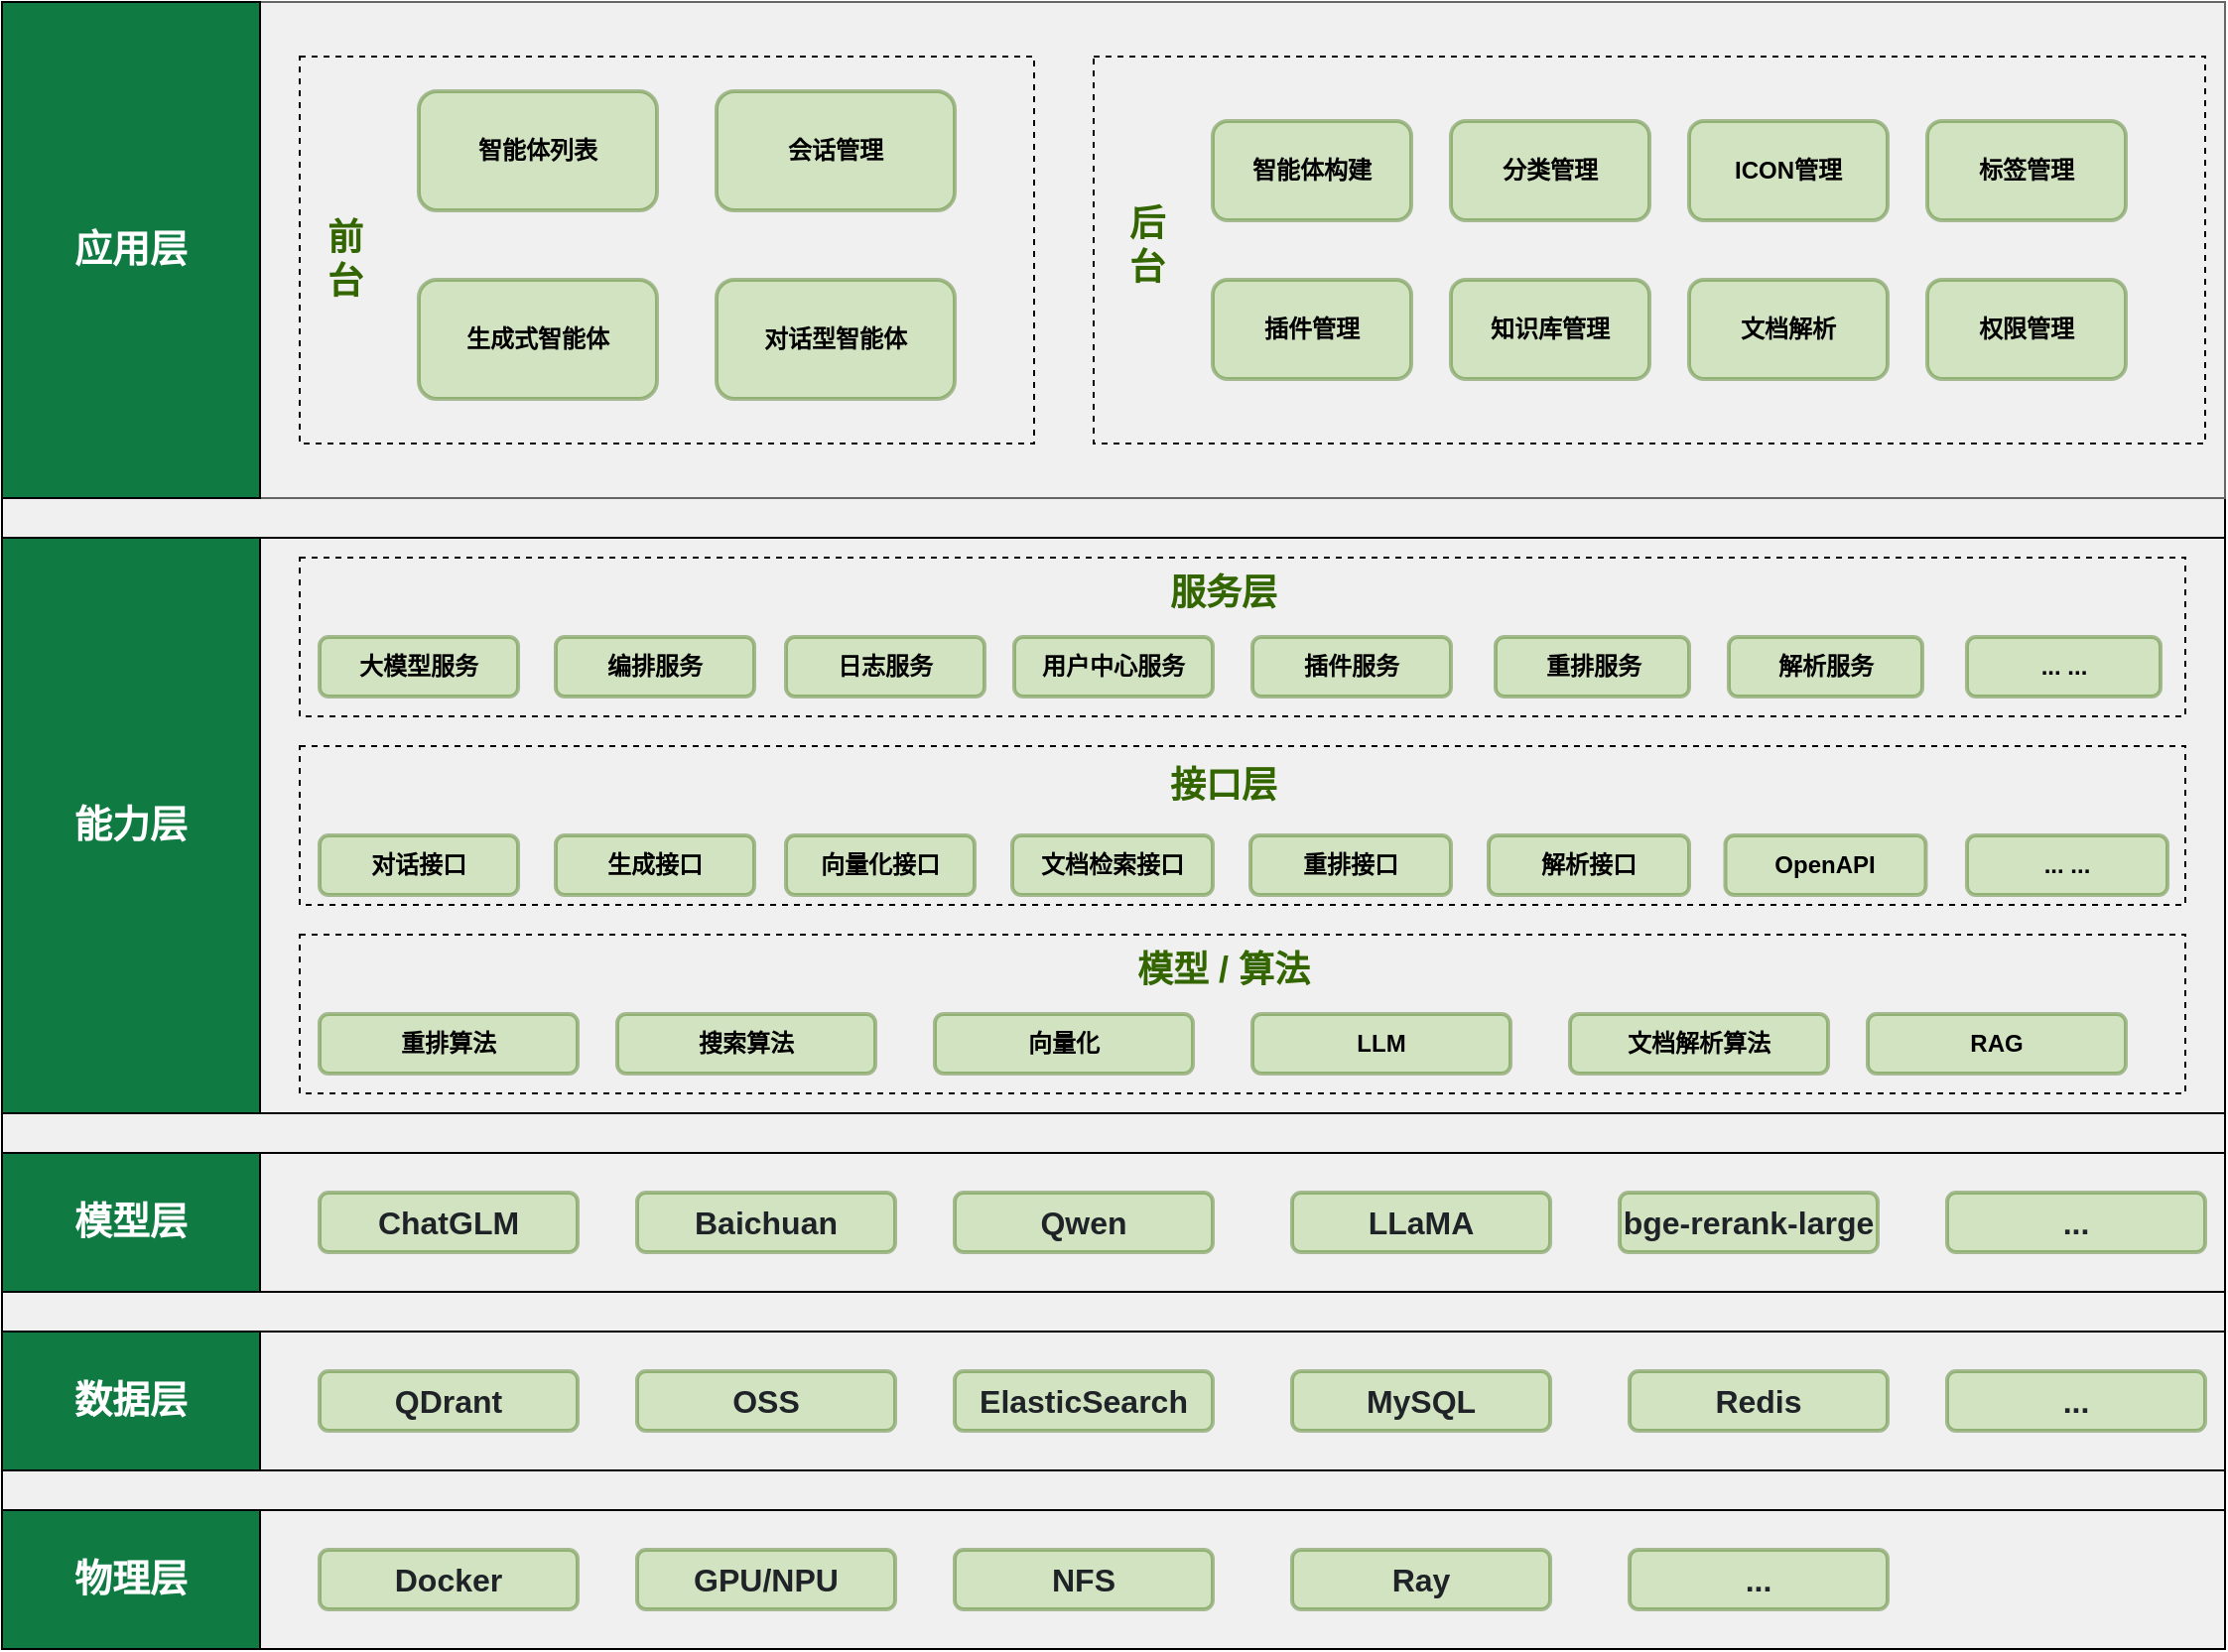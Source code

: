 <mxfile version="20.7.4" type="github">
  <diagram id="s8A8CJfk17_mF9EHk0O-" name="第 1 页">
    <mxGraphModel dx="2261" dy="1988" grid="1" gridSize="10" guides="1" tooltips="1" connect="1" arrows="1" fold="1" page="1" pageScale="1" pageWidth="827" pageHeight="1169" math="0" shadow="0">
      <root>
        <mxCell id="0" />
        <mxCell id="1" parent="0" />
        <mxCell id="FQoiDy3DAGQVeE-kWPIq-1" value="" style="rounded=0;whiteSpace=wrap;html=1;fillColor=#F0F0F0;" vertex="1" parent="1">
          <mxGeometry x="-670" y="-245" width="1120" height="830" as="geometry" />
        </mxCell>
        <mxCell id="FQoiDy3DAGQVeE-kWPIq-2" value="" style="rounded=0;whiteSpace=wrap;html=1;fillColor=#F0F0F0;fontColor=#333333;strokeColor=#666666;" vertex="1" parent="1">
          <mxGeometry x="-670" y="-245" width="1120" height="250" as="geometry" />
        </mxCell>
        <mxCell id="FQoiDy3DAGQVeE-kWPIq-3" value="应用层" style="rounded=0;whiteSpace=wrap;html=1;fillColor=#107A43;fontSize=19;fontStyle=1;fontColor=#FFFFFF;" vertex="1" parent="1">
          <mxGeometry x="-670" y="-245" width="130" height="250" as="geometry" />
        </mxCell>
        <mxCell id="FQoiDy3DAGQVeE-kWPIq-4" value="" style="rounded=0;whiteSpace=wrap;html=1;dashed=1;fillColor=none;" vertex="1" parent="1">
          <mxGeometry x="-120" y="-217.5" width="560" height="195" as="geometry" />
        </mxCell>
        <mxCell id="FQoiDy3DAGQVeE-kWPIq-5" value="" style="rounded=0;whiteSpace=wrap;html=1;dashed=1;fillColor=none;" vertex="1" parent="1">
          <mxGeometry x="-520" y="-217.5" width="370" height="195" as="geometry" />
        </mxCell>
        <mxCell id="FQoiDy3DAGQVeE-kWPIq-6" value="智能体构建" style="rounded=1;whiteSpace=wrap;html=1;labelBackgroundColor=none;fillColor=#A5CF7C;strokeColor=#336600;glass=0;opacity=40;fontStyle=1;strokeWidth=2;" vertex="1" parent="1">
          <mxGeometry x="-60" y="-185" width="100" height="50" as="geometry" />
        </mxCell>
        <mxCell id="FQoiDy3DAGQVeE-kWPIq-7" value="文档解析" style="rounded=1;whiteSpace=wrap;html=1;labelBackgroundColor=none;fillColor=#A5CF7C;strokeColor=#336600;glass=0;opacity=40;fontStyle=1;strokeWidth=2;" vertex="1" parent="1">
          <mxGeometry x="180" y="-105" width="100" height="50" as="geometry" />
        </mxCell>
        <mxCell id="FQoiDy3DAGQVeE-kWPIq-8" value="智能体列表" style="rounded=1;whiteSpace=wrap;html=1;labelBackgroundColor=none;fillColor=#A5CF7C;strokeColor=#336600;glass=0;opacity=40;fontStyle=1;strokeWidth=2;" vertex="1" parent="1">
          <mxGeometry x="-460" y="-200" width="120" height="60" as="geometry" />
        </mxCell>
        <mxCell id="FQoiDy3DAGQVeE-kWPIq-9" value="会话管理" style="rounded=1;whiteSpace=wrap;html=1;labelBackgroundColor=none;fillColor=#A5CF7C;strokeColor=#336600;glass=0;opacity=40;fontStyle=1;strokeWidth=2;" vertex="1" parent="1">
          <mxGeometry x="-310" y="-200" width="120" height="60" as="geometry" />
        </mxCell>
        <mxCell id="FQoiDy3DAGQVeE-kWPIq-10" value="生成式智能体" style="rounded=1;whiteSpace=wrap;html=1;labelBackgroundColor=none;fillColor=#A5CF7C;strokeColor=#336600;glass=0;opacity=40;fontStyle=1;strokeWidth=2;" vertex="1" parent="1">
          <mxGeometry x="-460" y="-105" width="120" height="60" as="geometry" />
        </mxCell>
        <mxCell id="FQoiDy3DAGQVeE-kWPIq-11" value="前台" style="text;html=1;strokeColor=none;fillColor=none;align=center;verticalAlign=middle;whiteSpace=wrap;rounded=0;dashed=1;fontSize=18;fontColor=#336600;fontStyle=1" vertex="1" parent="1">
          <mxGeometry x="-512" y="-140" width="30" height="50" as="geometry" />
        </mxCell>
        <mxCell id="FQoiDy3DAGQVeE-kWPIq-12" value="后台" style="text;html=1;strokeColor=none;fillColor=none;align=center;verticalAlign=middle;whiteSpace=wrap;rounded=0;dashed=1;fontSize=18;fontColor=#336600;fontStyle=1" vertex="1" parent="1">
          <mxGeometry x="-108" y="-140" width="30" height="35" as="geometry" />
        </mxCell>
        <mxCell id="FQoiDy3DAGQVeE-kWPIq-13" value="" style="group;fillColor=#F0F0F0;fontColor=#333333;strokeColor=#666666;" vertex="1" connectable="0" parent="1">
          <mxGeometry x="-670" y="515" width="1120" height="70" as="geometry" />
        </mxCell>
        <mxCell id="FQoiDy3DAGQVeE-kWPIq-14" value="" style="rounded=0;whiteSpace=wrap;html=1;fillColor=#F0F0F0;" vertex="1" parent="FQoiDy3DAGQVeE-kWPIq-13">
          <mxGeometry width="1120" height="70" as="geometry" />
        </mxCell>
        <mxCell id="FQoiDy3DAGQVeE-kWPIq-15" value="&lt;font color=&quot;#ffffff&quot;&gt;&lt;span style=&quot;font-size: 19px&quot;&gt;&lt;b&gt;物理层&lt;/b&gt;&lt;/span&gt;&lt;/font&gt;" style="rounded=0;whiteSpace=wrap;html=1;fillColor=#107A43;" vertex="1" parent="FQoiDy3DAGQVeE-kWPIq-13">
          <mxGeometry width="130" height="70" as="geometry" />
        </mxCell>
        <mxCell id="FQoiDy3DAGQVeE-kWPIq-16" value="&lt;font color=&quot;#1f2328&quot;&gt;&lt;span style=&quot;font-size: 16px&quot;&gt;Docker&lt;/span&gt;&lt;/font&gt;" style="rounded=1;whiteSpace=wrap;html=1;labelBackgroundColor=none;fillColor=#A5CF7C;strokeColor=#336600;glass=0;opacity=40;fontStyle=1;strokeWidth=2;" vertex="1" parent="FQoiDy3DAGQVeE-kWPIq-13">
          <mxGeometry x="160" y="20" width="130" height="30" as="geometry" />
        </mxCell>
        <mxCell id="FQoiDy3DAGQVeE-kWPIq-17" value="&lt;font color=&quot;#1f2328&quot;&gt;&lt;span style=&quot;font-size: 16px&quot;&gt;GPU/NPU&lt;/span&gt;&lt;/font&gt;" style="rounded=1;whiteSpace=wrap;html=1;labelBackgroundColor=none;fillColor=#A5CF7C;strokeColor=#336600;glass=0;opacity=40;fontStyle=1;strokeWidth=2;" vertex="1" parent="FQoiDy3DAGQVeE-kWPIq-13">
          <mxGeometry x="320" y="20" width="130" height="30" as="geometry" />
        </mxCell>
        <mxCell id="FQoiDy3DAGQVeE-kWPIq-18" value="&lt;font color=&quot;#1f2328&quot;&gt;&lt;span style=&quot;font-size: 16px&quot;&gt;NFS&lt;/span&gt;&lt;/font&gt;" style="rounded=1;whiteSpace=wrap;html=1;labelBackgroundColor=none;fillColor=#A5CF7C;strokeColor=#336600;glass=0;opacity=40;fontStyle=1;strokeWidth=2;" vertex="1" parent="FQoiDy3DAGQVeE-kWPIq-13">
          <mxGeometry x="480" y="20" width="130" height="30" as="geometry" />
        </mxCell>
        <mxCell id="FQoiDy3DAGQVeE-kWPIq-19" value="&lt;font color=&quot;#1f2328&quot;&gt;&lt;span style=&quot;font-size: 16px&quot;&gt;Ray&lt;/span&gt;&lt;/font&gt;" style="rounded=1;whiteSpace=wrap;html=1;labelBackgroundColor=none;fillColor=#A5CF7C;strokeColor=#336600;glass=0;opacity=40;fontStyle=1;strokeWidth=2;" vertex="1" parent="FQoiDy3DAGQVeE-kWPIq-13">
          <mxGeometry x="650" y="20" width="130" height="30" as="geometry" />
        </mxCell>
        <mxCell id="FQoiDy3DAGQVeE-kWPIq-20" value="&lt;font color=&quot;#1f2328&quot;&gt;&lt;span style=&quot;font-size: 16px&quot;&gt;...&lt;/span&gt;&lt;/font&gt;" style="rounded=1;whiteSpace=wrap;html=1;labelBackgroundColor=none;fillColor=#A5CF7C;strokeColor=#336600;glass=0;opacity=40;fontStyle=1;strokeWidth=2;" vertex="1" parent="FQoiDy3DAGQVeE-kWPIq-13">
          <mxGeometry x="820" y="20" width="130" height="30" as="geometry" />
        </mxCell>
        <mxCell id="FQoiDy3DAGQVeE-kWPIq-21" value="" style="group" vertex="1" connectable="0" parent="1">
          <mxGeometry x="-670" y="335" width="1120" height="70" as="geometry" />
        </mxCell>
        <mxCell id="FQoiDy3DAGQVeE-kWPIq-22" value="" style="rounded=0;whiteSpace=wrap;html=1;fillColor=#F0F0F0;" vertex="1" parent="FQoiDy3DAGQVeE-kWPIq-21">
          <mxGeometry width="1120" height="70" as="geometry" />
        </mxCell>
        <mxCell id="FQoiDy3DAGQVeE-kWPIq-23" value="&lt;font color=&quot;#ffffff&quot;&gt;&lt;span style=&quot;font-size: 19px&quot;&gt;&lt;b&gt;模型层&lt;/b&gt;&lt;/span&gt;&lt;/font&gt;" style="rounded=0;whiteSpace=wrap;html=1;fillColor=#107A43;" vertex="1" parent="FQoiDy3DAGQVeE-kWPIq-21">
          <mxGeometry width="130" height="70" as="geometry" />
        </mxCell>
        <mxCell id="FQoiDy3DAGQVeE-kWPIq-24" value="&lt;font color=&quot;#1f2328&quot;&gt;&lt;span style=&quot;font-size: 16px&quot;&gt;ChatGLM&lt;/span&gt;&lt;/font&gt;" style="rounded=1;whiteSpace=wrap;html=1;labelBackgroundColor=none;fillColor=#A5CF7C;strokeColor=#336600;glass=0;opacity=40;fontStyle=1;strokeWidth=2;" vertex="1" parent="FQoiDy3DAGQVeE-kWPIq-21">
          <mxGeometry x="160" y="20" width="130" height="30" as="geometry" />
        </mxCell>
        <mxCell id="FQoiDy3DAGQVeE-kWPIq-25" value="&lt;span style=&quot;box-sizing: border-box ; color: rgb(31 , 35 , 40) ; font-family: , &amp;#34;system-ui&amp;#34; , &amp;#34;segoe ui&amp;#34; , &amp;#34;noto sans&amp;#34; , &amp;#34;helvetica&amp;#34; , &amp;#34;arial&amp;#34; , sans-serif , &amp;#34;apple color emoji&amp;#34; , &amp;#34;segoe ui emoji&amp;#34; ; font-size: 16px&quot;&gt;Baichuan&lt;/span&gt;" style="rounded=1;whiteSpace=wrap;html=1;labelBackgroundColor=none;fillColor=#A5CF7C;strokeColor=#336600;glass=0;opacity=40;fontStyle=1;strokeWidth=2;" vertex="1" parent="FQoiDy3DAGQVeE-kWPIq-21">
          <mxGeometry x="320" y="20" width="130" height="30" as="geometry" />
        </mxCell>
        <mxCell id="FQoiDy3DAGQVeE-kWPIq-26" value="&lt;span style=&quot;box-sizing: border-box ; color: rgb(31 , 35 , 40) ; font-family: , &amp;#34;system-ui&amp;#34; , &amp;#34;segoe ui&amp;#34; , &amp;#34;noto sans&amp;#34; , &amp;#34;helvetica&amp;#34; , &amp;#34;arial&amp;#34; , sans-serif , &amp;#34;apple color emoji&amp;#34; , &amp;#34;segoe ui emoji&amp;#34; ; font-size: 16px&quot;&gt;Qwen&lt;/span&gt;" style="rounded=1;whiteSpace=wrap;html=1;labelBackgroundColor=none;fillColor=#A5CF7C;strokeColor=#336600;glass=0;opacity=40;fontStyle=1;strokeWidth=2;" vertex="1" parent="FQoiDy3DAGQVeE-kWPIq-21">
          <mxGeometry x="480" y="20" width="130" height="30" as="geometry" />
        </mxCell>
        <mxCell id="FQoiDy3DAGQVeE-kWPIq-27" value="&lt;span style=&quot;box-sizing: border-box ; color: rgb(31 , 35 , 40) ; font-family: , &amp;#34;system-ui&amp;#34; , &amp;#34;segoe ui&amp;#34; , &amp;#34;noto sans&amp;#34; , &amp;#34;helvetica&amp;#34; , &amp;#34;arial&amp;#34; , sans-serif , &amp;#34;apple color emoji&amp;#34; , &amp;#34;segoe ui emoji&amp;#34; ; font-size: 16px&quot;&gt;LLaMA&lt;/span&gt;" style="rounded=1;whiteSpace=wrap;html=1;labelBackgroundColor=none;fillColor=#A5CF7C;strokeColor=#336600;glass=0;opacity=40;fontStyle=1;strokeWidth=2;" vertex="1" parent="FQoiDy3DAGQVeE-kWPIq-21">
          <mxGeometry x="650" y="20" width="130" height="30" as="geometry" />
        </mxCell>
        <mxCell id="FQoiDy3DAGQVeE-kWPIq-28" value="&lt;span style=&quot;box-sizing: border-box ; color: rgb(31 , 35 , 40) ; font-family: , &amp;#34;system-ui&amp;#34; , &amp;#34;segoe ui&amp;#34; , &amp;#34;noto sans&amp;#34; , &amp;#34;helvetica&amp;#34; , &amp;#34;arial&amp;#34; , sans-serif , &amp;#34;apple color emoji&amp;#34; , &amp;#34;segoe ui emoji&amp;#34; ; font-size: 16px&quot;&gt;bge-rerank-large&lt;/span&gt;" style="rounded=1;whiteSpace=wrap;html=1;labelBackgroundColor=none;fillColor=#A5CF7C;strokeColor=#336600;glass=0;opacity=40;fontStyle=1;strokeWidth=2;" vertex="1" parent="FQoiDy3DAGQVeE-kWPIq-21">
          <mxGeometry x="815" y="20" width="130" height="30" as="geometry" />
        </mxCell>
        <mxCell id="FQoiDy3DAGQVeE-kWPIq-29" value="&lt;font color=&quot;#1f2328&quot;&gt;&lt;span style=&quot;font-size: 16px&quot;&gt;...&lt;/span&gt;&lt;/font&gt;" style="rounded=1;whiteSpace=wrap;html=1;labelBackgroundColor=none;fillColor=#A5CF7C;strokeColor=#336600;glass=0;opacity=40;fontStyle=1;strokeWidth=2;" vertex="1" parent="FQoiDy3DAGQVeE-kWPIq-21">
          <mxGeometry x="980" y="20" width="130" height="30" as="geometry" />
        </mxCell>
        <mxCell id="FQoiDy3DAGQVeE-kWPIq-30" value="" style="group" vertex="1" connectable="0" parent="1">
          <mxGeometry x="-670" y="25" width="1120" height="290" as="geometry" />
        </mxCell>
        <mxCell id="FQoiDy3DAGQVeE-kWPIq-31" value="" style="group;fontColor=#107A43;fillColor=none;" vertex="1" connectable="0" parent="FQoiDy3DAGQVeE-kWPIq-30">
          <mxGeometry width="1120" height="290" as="geometry" />
        </mxCell>
        <mxCell id="FQoiDy3DAGQVeE-kWPIq-32" value="" style="rounded=0;whiteSpace=wrap;html=1;fillColor=#F0F0F0;" vertex="1" parent="FQoiDy3DAGQVeE-kWPIq-31">
          <mxGeometry width="1120" height="290.0" as="geometry" />
        </mxCell>
        <mxCell id="FQoiDy3DAGQVeE-kWPIq-33" value="&lt;font color=&quot;#ffffff&quot;&gt;&lt;span style=&quot;font-size: 19px&quot;&gt;&lt;b&gt;能力层&lt;/b&gt;&lt;/span&gt;&lt;/font&gt;" style="rounded=0;whiteSpace=wrap;html=1;fillColor=#107A43;" vertex="1" parent="FQoiDy3DAGQVeE-kWPIq-31">
          <mxGeometry width="130" height="290.0" as="geometry" />
        </mxCell>
        <mxCell id="FQoiDy3DAGQVeE-kWPIq-34" value="" style="rounded=0;whiteSpace=wrap;html=1;dashed=1;fillColor=none;" vertex="1" parent="FQoiDy3DAGQVeE-kWPIq-31">
          <mxGeometry x="150" y="105" width="950" height="80" as="geometry" />
        </mxCell>
        <mxCell id="FQoiDy3DAGQVeE-kWPIq-35" value="" style="rounded=0;whiteSpace=wrap;html=1;dashed=1;fillColor=none;" vertex="1" parent="FQoiDy3DAGQVeE-kWPIq-31">
          <mxGeometry x="150" y="200" width="950" height="80" as="geometry" />
        </mxCell>
        <mxCell id="FQoiDy3DAGQVeE-kWPIq-36" value="重排算法" style="rounded=1;whiteSpace=wrap;html=1;labelBackgroundColor=none;fillColor=#A5CF7C;strokeColor=#336600;glass=0;opacity=40;fontStyle=1;strokeWidth=2;" vertex="1" parent="FQoiDy3DAGQVeE-kWPIq-31">
          <mxGeometry x="160" y="240" width="130" height="30" as="geometry" />
        </mxCell>
        <mxCell id="FQoiDy3DAGQVeE-kWPIq-37" value="搜索算法" style="rounded=1;whiteSpace=wrap;html=1;labelBackgroundColor=none;fillColor=#A5CF7C;strokeColor=#336600;glass=0;opacity=40;fontStyle=1;strokeWidth=2;" vertex="1" parent="FQoiDy3DAGQVeE-kWPIq-31">
          <mxGeometry x="310" y="240" width="130" height="30" as="geometry" />
        </mxCell>
        <mxCell id="FQoiDy3DAGQVeE-kWPIq-38" value="向量化" style="rounded=1;whiteSpace=wrap;html=1;labelBackgroundColor=none;fillColor=#A5CF7C;strokeColor=#336600;glass=0;opacity=40;fontStyle=1;strokeWidth=2;" vertex="1" parent="FQoiDy3DAGQVeE-kWPIq-31">
          <mxGeometry x="470" y="240" width="130" height="30" as="geometry" />
        </mxCell>
        <mxCell id="FQoiDy3DAGQVeE-kWPIq-39" value="LLM" style="rounded=1;whiteSpace=wrap;html=1;labelBackgroundColor=none;fillColor=#A5CF7C;strokeColor=#336600;glass=0;opacity=40;fontStyle=1;strokeWidth=2;" vertex="1" parent="FQoiDy3DAGQVeE-kWPIq-31">
          <mxGeometry x="630" y="240" width="130" height="30" as="geometry" />
        </mxCell>
        <mxCell id="FQoiDy3DAGQVeE-kWPIq-40" value="文档解析算法" style="rounded=1;whiteSpace=wrap;html=1;labelBackgroundColor=none;fillColor=#A5CF7C;strokeColor=#336600;glass=0;opacity=40;fontStyle=1;strokeWidth=2;" vertex="1" parent="FQoiDy3DAGQVeE-kWPIq-31">
          <mxGeometry x="790" y="240" width="130" height="30" as="geometry" />
        </mxCell>
        <mxCell id="FQoiDy3DAGQVeE-kWPIq-41" value="模型 / 算法" style="text;html=1;strokeColor=none;fillColor=none;align=center;verticalAlign=middle;whiteSpace=wrap;rounded=0;dashed=1;fontSize=18;fontColor=#336600;fontStyle=1" vertex="1" parent="FQoiDy3DAGQVeE-kWPIq-31">
          <mxGeometry x="567.5" y="203" width="95" height="30" as="geometry" />
        </mxCell>
        <mxCell id="FQoiDy3DAGQVeE-kWPIq-42" value="" style="rounded=0;whiteSpace=wrap;html=1;dashed=1;fillColor=none;" vertex="1" parent="FQoiDy3DAGQVeE-kWPIq-31">
          <mxGeometry x="150" y="10" width="950" height="80" as="geometry" />
        </mxCell>
        <mxCell id="FQoiDy3DAGQVeE-kWPIq-43" value="大模型服务" style="rounded=1;whiteSpace=wrap;html=1;labelBackgroundColor=none;fillColor=#A5CF7C;strokeColor=#336600;glass=0;opacity=40;fontStyle=1;strokeWidth=2;gradientColor=none;" vertex="1" parent="FQoiDy3DAGQVeE-kWPIq-31">
          <mxGeometry x="160" y="50" width="100" height="30" as="geometry" />
        </mxCell>
        <mxCell id="FQoiDy3DAGQVeE-kWPIq-44" value="日志服务" style="rounded=1;whiteSpace=wrap;html=1;labelBackgroundColor=none;fillColor=#A5CF7C;strokeColor=#336600;glass=0;opacity=40;fontStyle=1;strokeWidth=2;gradientColor=none;" vertex="1" parent="FQoiDy3DAGQVeE-kWPIq-31">
          <mxGeometry x="395" y="50" width="100" height="30" as="geometry" />
        </mxCell>
        <mxCell id="FQoiDy3DAGQVeE-kWPIq-45" value="用户中心服务" style="rounded=1;whiteSpace=wrap;html=1;labelBackgroundColor=none;fillColor=#A5CF7C;strokeColor=#336600;glass=0;opacity=40;fontStyle=1;strokeWidth=2;gradientColor=none;" vertex="1" parent="FQoiDy3DAGQVeE-kWPIq-31">
          <mxGeometry x="510" y="50" width="100" height="30" as="geometry" />
        </mxCell>
        <mxCell id="FQoiDy3DAGQVeE-kWPIq-46" value="插件服务" style="rounded=1;whiteSpace=wrap;html=1;labelBackgroundColor=none;fillColor=#A5CF7C;strokeColor=#336600;glass=0;opacity=40;fontStyle=1;strokeWidth=2;gradientColor=none;" vertex="1" parent="FQoiDy3DAGQVeE-kWPIq-31">
          <mxGeometry x="630" y="50" width="100" height="30" as="geometry" />
        </mxCell>
        <mxCell id="FQoiDy3DAGQVeE-kWPIq-47" value="服务层" style="text;html=1;strokeColor=none;fillColor=none;align=center;verticalAlign=middle;whiteSpace=wrap;rounded=0;dashed=1;fontSize=18;fontColor=#336600;fontStyle=1" vertex="1" parent="FQoiDy3DAGQVeE-kWPIq-31">
          <mxGeometry x="567.5" y="13" width="95" height="30" as="geometry" />
        </mxCell>
        <mxCell id="FQoiDy3DAGQVeE-kWPIq-48" value="接口层" style="text;html=1;strokeColor=none;fillColor=none;align=center;verticalAlign=middle;whiteSpace=wrap;rounded=0;dashed=1;fontSize=18;fontColor=#336600;fontStyle=1" vertex="1" parent="FQoiDy3DAGQVeE-kWPIq-31">
          <mxGeometry x="567.5" y="110" width="95" height="30" as="geometry" />
        </mxCell>
        <mxCell id="FQoiDy3DAGQVeE-kWPIq-49" value="对话接口" style="rounded=1;whiteSpace=wrap;html=1;labelBackgroundColor=none;fillColor=#A5CF7C;strokeColor=#336600;glass=0;opacity=40;fontStyle=1;strokeWidth=2;" vertex="1" parent="FQoiDy3DAGQVeE-kWPIq-31">
          <mxGeometry x="160" y="150" width="100" height="30" as="geometry" />
        </mxCell>
        <mxCell id="FQoiDy3DAGQVeE-kWPIq-50" value="生成接口" style="rounded=1;whiteSpace=wrap;html=1;labelBackgroundColor=none;fillColor=#A5CF7C;strokeColor=#336600;glass=0;opacity=40;fontStyle=1;strokeWidth=2;" vertex="1" parent="FQoiDy3DAGQVeE-kWPIq-31">
          <mxGeometry x="279" y="150" width="100" height="30" as="geometry" />
        </mxCell>
        <mxCell id="FQoiDy3DAGQVeE-kWPIq-51" value="重排接口" style="rounded=1;whiteSpace=wrap;html=1;labelBackgroundColor=none;fillColor=#A5CF7C;strokeColor=#336600;glass=0;opacity=40;fontStyle=1;strokeWidth=2;" vertex="1" parent="FQoiDy3DAGQVeE-kWPIq-31">
          <mxGeometry x="629" y="150" width="101" height="30" as="geometry" />
        </mxCell>
        <mxCell id="FQoiDy3DAGQVeE-kWPIq-52" value="向量化接口" style="rounded=1;whiteSpace=wrap;html=1;labelBackgroundColor=none;fillColor=#A5CF7C;strokeColor=#336600;glass=0;opacity=40;fontStyle=1;strokeWidth=2;" vertex="1" parent="FQoiDy3DAGQVeE-kWPIq-31">
          <mxGeometry x="395" y="150" width="95" height="30" as="geometry" />
        </mxCell>
        <mxCell id="FQoiDy3DAGQVeE-kWPIq-53" value="文档检索接口" style="rounded=1;whiteSpace=wrap;html=1;labelBackgroundColor=none;fillColor=#A5CF7C;strokeColor=#336600;glass=0;opacity=40;fontStyle=1;strokeWidth=2;" vertex="1" parent="FQoiDy3DAGQVeE-kWPIq-31">
          <mxGeometry x="509" y="150" width="101" height="30" as="geometry" />
        </mxCell>
        <mxCell id="FQoiDy3DAGQVeE-kWPIq-54" value="编排服务" style="rounded=1;whiteSpace=wrap;html=1;labelBackgroundColor=none;fillColor=#A5CF7C;strokeColor=#336600;glass=0;opacity=40;fontStyle=1;strokeWidth=2;gradientColor=none;" vertex="1" parent="FQoiDy3DAGQVeE-kWPIq-31">
          <mxGeometry x="279" y="50" width="100" height="30" as="geometry" />
        </mxCell>
        <mxCell id="FQoiDy3DAGQVeE-kWPIq-55" value="重排服务" style="rounded=1;whiteSpace=wrap;html=1;labelBackgroundColor=none;fillColor=#A5CF7C;strokeColor=#336600;glass=0;opacity=40;fontStyle=1;strokeWidth=2;gradientColor=none;" vertex="1" parent="FQoiDy3DAGQVeE-kWPIq-31">
          <mxGeometry x="752.5" y="50" width="97.5" height="30" as="geometry" />
        </mxCell>
        <mxCell id="FQoiDy3DAGQVeE-kWPIq-56" value="解析服务" style="rounded=1;whiteSpace=wrap;html=1;labelBackgroundColor=none;fillColor=#A5CF7C;strokeColor=#336600;glass=0;opacity=40;fontStyle=1;strokeWidth=2;gradientColor=none;" vertex="1" parent="FQoiDy3DAGQVeE-kWPIq-31">
          <mxGeometry x="870" y="50" width="97.5" height="30" as="geometry" />
        </mxCell>
        <mxCell id="FQoiDy3DAGQVeE-kWPIq-57" value="... ..." style="rounded=1;whiteSpace=wrap;html=1;labelBackgroundColor=none;fillColor=#A5CF7C;strokeColor=#336600;glass=0;opacity=40;fontStyle=1;strokeWidth=2;gradientColor=none;" vertex="1" parent="FQoiDy3DAGQVeE-kWPIq-31">
          <mxGeometry x="990" y="50" width="97.5" height="30" as="geometry" />
        </mxCell>
        <mxCell id="FQoiDy3DAGQVeE-kWPIq-58" value="解析接口" style="rounded=1;whiteSpace=wrap;html=1;labelBackgroundColor=none;fillColor=#A5CF7C;strokeColor=#336600;glass=0;opacity=40;fontStyle=1;strokeWidth=2;" vertex="1" parent="FQoiDy3DAGQVeE-kWPIq-31">
          <mxGeometry x="749" y="150" width="101" height="30" as="geometry" />
        </mxCell>
        <mxCell id="FQoiDy3DAGQVeE-kWPIq-59" value="OpenAPI" style="rounded=1;whiteSpace=wrap;html=1;labelBackgroundColor=none;fillColor=#A5CF7C;strokeColor=#336600;glass=0;opacity=40;fontStyle=1;strokeWidth=2;" vertex="1" parent="FQoiDy3DAGQVeE-kWPIq-31">
          <mxGeometry x="868.25" y="150" width="101" height="30" as="geometry" />
        </mxCell>
        <mxCell id="FQoiDy3DAGQVeE-kWPIq-60" value="... ..." style="rounded=1;whiteSpace=wrap;html=1;labelBackgroundColor=none;fillColor=#A5CF7C;strokeColor=#336600;glass=0;opacity=40;fontStyle=1;strokeWidth=2;" vertex="1" parent="FQoiDy3DAGQVeE-kWPIq-31">
          <mxGeometry x="990" y="150" width="101" height="30" as="geometry" />
        </mxCell>
        <mxCell id="FQoiDy3DAGQVeE-kWPIq-61" value="RAG" style="rounded=1;whiteSpace=wrap;html=1;labelBackgroundColor=none;fillColor=#A5CF7C;strokeColor=#336600;glass=0;opacity=40;fontStyle=1;strokeWidth=2;" vertex="1" parent="FQoiDy3DAGQVeE-kWPIq-31">
          <mxGeometry x="940" y="240" width="130" height="30" as="geometry" />
        </mxCell>
        <mxCell id="FQoiDy3DAGQVeE-kWPIq-62" value="" style="group" vertex="1" connectable="0" parent="1">
          <mxGeometry x="-670" y="425" width="1120" height="70" as="geometry" />
        </mxCell>
        <mxCell id="FQoiDy3DAGQVeE-kWPIq-63" value="" style="rounded=0;whiteSpace=wrap;html=1;fillColor=#F0F0F0;" vertex="1" parent="FQoiDy3DAGQVeE-kWPIq-62">
          <mxGeometry width="1120" height="70" as="geometry" />
        </mxCell>
        <mxCell id="FQoiDy3DAGQVeE-kWPIq-64" value="&lt;font color=&quot;#ffffff&quot;&gt;&lt;span style=&quot;font-size: 19px&quot;&gt;&lt;b&gt;数据层&lt;/b&gt;&lt;/span&gt;&lt;/font&gt;" style="rounded=0;whiteSpace=wrap;html=1;fillColor=#107A43;" vertex="1" parent="FQoiDy3DAGQVeE-kWPIq-62">
          <mxGeometry width="130" height="70" as="geometry" />
        </mxCell>
        <mxCell id="FQoiDy3DAGQVeE-kWPIq-65" value="&lt;font color=&quot;#1f2328&quot;&gt;&lt;span style=&quot;font-size: 16px&quot;&gt;QDrant&lt;/span&gt;&lt;/font&gt;" style="rounded=1;whiteSpace=wrap;html=1;labelBackgroundColor=none;fillColor=#A5CF7C;strokeColor=#336600;glass=0;opacity=40;fontStyle=1;strokeWidth=2;" vertex="1" parent="FQoiDy3DAGQVeE-kWPIq-62">
          <mxGeometry x="160" y="20" width="130" height="30" as="geometry" />
        </mxCell>
        <mxCell id="FQoiDy3DAGQVeE-kWPIq-66" value="&lt;font color=&quot;#1f2328&quot;&gt;&lt;span style=&quot;font-size: 16px&quot;&gt;OSS&lt;/span&gt;&lt;/font&gt;" style="rounded=1;whiteSpace=wrap;html=1;labelBackgroundColor=none;fillColor=#A5CF7C;strokeColor=#336600;glass=0;opacity=40;fontStyle=1;strokeWidth=2;" vertex="1" parent="FQoiDy3DAGQVeE-kWPIq-62">
          <mxGeometry x="320" y="20" width="130" height="30" as="geometry" />
        </mxCell>
        <mxCell id="FQoiDy3DAGQVeE-kWPIq-67" value="&lt;font color=&quot;#1f2328&quot;&gt;&lt;span style=&quot;font-size: 16px&quot;&gt;ElasticSearch&lt;/span&gt;&lt;/font&gt;" style="rounded=1;whiteSpace=wrap;html=1;labelBackgroundColor=none;fillColor=#A5CF7C;strokeColor=#336600;glass=0;opacity=40;fontStyle=1;strokeWidth=2;" vertex="1" parent="FQoiDy3DAGQVeE-kWPIq-62">
          <mxGeometry x="480" y="20" width="130" height="30" as="geometry" />
        </mxCell>
        <mxCell id="FQoiDy3DAGQVeE-kWPIq-68" value="&lt;font color=&quot;#1f2328&quot;&gt;&lt;span style=&quot;font-size: 16px&quot;&gt;MySQL&lt;/span&gt;&lt;/font&gt;" style="rounded=1;whiteSpace=wrap;html=1;labelBackgroundColor=none;fillColor=#A5CF7C;strokeColor=#336600;glass=0;opacity=40;fontStyle=1;strokeWidth=2;" vertex="1" parent="FQoiDy3DAGQVeE-kWPIq-62">
          <mxGeometry x="650" y="20" width="130" height="30" as="geometry" />
        </mxCell>
        <mxCell id="FQoiDy3DAGQVeE-kWPIq-69" value="&lt;font color=&quot;#1f2328&quot;&gt;&lt;span style=&quot;font-size: 16px&quot;&gt;Redis&lt;/span&gt;&lt;/font&gt;" style="rounded=1;whiteSpace=wrap;html=1;labelBackgroundColor=none;fillColor=#A5CF7C;strokeColor=#336600;glass=0;opacity=40;fontStyle=1;strokeWidth=2;" vertex="1" parent="FQoiDy3DAGQVeE-kWPIq-62">
          <mxGeometry x="820" y="20" width="130" height="30" as="geometry" />
        </mxCell>
        <mxCell id="FQoiDy3DAGQVeE-kWPIq-70" value="&lt;font color=&quot;#1f2328&quot;&gt;&lt;span style=&quot;font-size: 16px&quot;&gt;...&lt;/span&gt;&lt;/font&gt;" style="rounded=1;whiteSpace=wrap;html=1;labelBackgroundColor=none;fillColor=#A5CF7C;strokeColor=#336600;glass=0;opacity=40;fontStyle=1;strokeWidth=2;" vertex="1" parent="FQoiDy3DAGQVeE-kWPIq-62">
          <mxGeometry x="980" y="20" width="130" height="30" as="geometry" />
        </mxCell>
        <mxCell id="FQoiDy3DAGQVeE-kWPIq-71" value="对话型智能体" style="rounded=1;whiteSpace=wrap;html=1;labelBackgroundColor=none;fillColor=#A5CF7C;strokeColor=#336600;glass=0;opacity=40;fontStyle=1;strokeWidth=2;" vertex="1" parent="1">
          <mxGeometry x="-310" y="-105" width="120" height="60" as="geometry" />
        </mxCell>
        <mxCell id="FQoiDy3DAGQVeE-kWPIq-72" value="分类管理" style="rounded=1;whiteSpace=wrap;html=1;labelBackgroundColor=none;fillColor=#A5CF7C;strokeColor=#336600;glass=0;opacity=40;fontStyle=1;strokeWidth=2;" vertex="1" parent="1">
          <mxGeometry x="60" y="-185" width="100" height="50" as="geometry" />
        </mxCell>
        <mxCell id="FQoiDy3DAGQVeE-kWPIq-73" value="ICON管理" style="rounded=1;whiteSpace=wrap;html=1;labelBackgroundColor=none;fillColor=#A5CF7C;strokeColor=#336600;glass=0;opacity=40;fontStyle=1;strokeWidth=2;" vertex="1" parent="1">
          <mxGeometry x="180" y="-185" width="100" height="50" as="geometry" />
        </mxCell>
        <mxCell id="FQoiDy3DAGQVeE-kWPIq-74" value="标签管理" style="rounded=1;whiteSpace=wrap;html=1;labelBackgroundColor=none;fillColor=#A5CF7C;strokeColor=#336600;glass=0;opacity=40;fontStyle=1;strokeWidth=2;" vertex="1" parent="1">
          <mxGeometry x="300" y="-185" width="100" height="50" as="geometry" />
        </mxCell>
        <mxCell id="FQoiDy3DAGQVeE-kWPIq-75" value="插件管理" style="rounded=1;whiteSpace=wrap;html=1;labelBackgroundColor=none;fillColor=#A5CF7C;strokeColor=#336600;glass=0;opacity=40;fontStyle=1;strokeWidth=2;" vertex="1" parent="1">
          <mxGeometry x="-60" y="-105" width="100" height="50" as="geometry" />
        </mxCell>
        <mxCell id="FQoiDy3DAGQVeE-kWPIq-76" value="知识库管理" style="rounded=1;whiteSpace=wrap;html=1;labelBackgroundColor=none;fillColor=#A5CF7C;strokeColor=#336600;glass=0;opacity=40;fontStyle=1;strokeWidth=2;" vertex="1" parent="1">
          <mxGeometry x="60" y="-105" width="100" height="50" as="geometry" />
        </mxCell>
        <mxCell id="FQoiDy3DAGQVeE-kWPIq-77" value="权限管理" style="rounded=1;whiteSpace=wrap;html=1;labelBackgroundColor=none;fillColor=#A5CF7C;strokeColor=#336600;glass=0;opacity=40;fontStyle=1;strokeWidth=2;" vertex="1" parent="1">
          <mxGeometry x="300" y="-105" width="100" height="50" as="geometry" />
        </mxCell>
      </root>
    </mxGraphModel>
  </diagram>
</mxfile>
